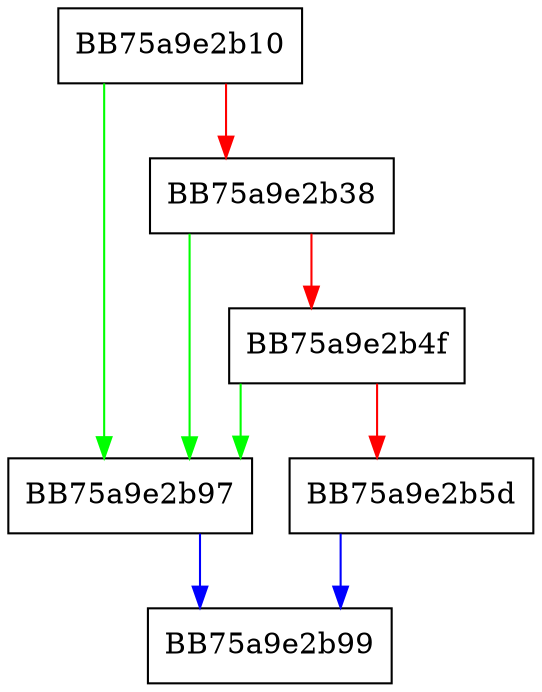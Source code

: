 digraph compress_buffer_callback {
  node [shape="box"];
  graph [splines=ortho];
  BB75a9e2b10 -> BB75a9e2b97 [color="green"];
  BB75a9e2b10 -> BB75a9e2b38 [color="red"];
  BB75a9e2b38 -> BB75a9e2b97 [color="green"];
  BB75a9e2b38 -> BB75a9e2b4f [color="red"];
  BB75a9e2b4f -> BB75a9e2b97 [color="green"];
  BB75a9e2b4f -> BB75a9e2b5d [color="red"];
  BB75a9e2b5d -> BB75a9e2b99 [color="blue"];
  BB75a9e2b97 -> BB75a9e2b99 [color="blue"];
}